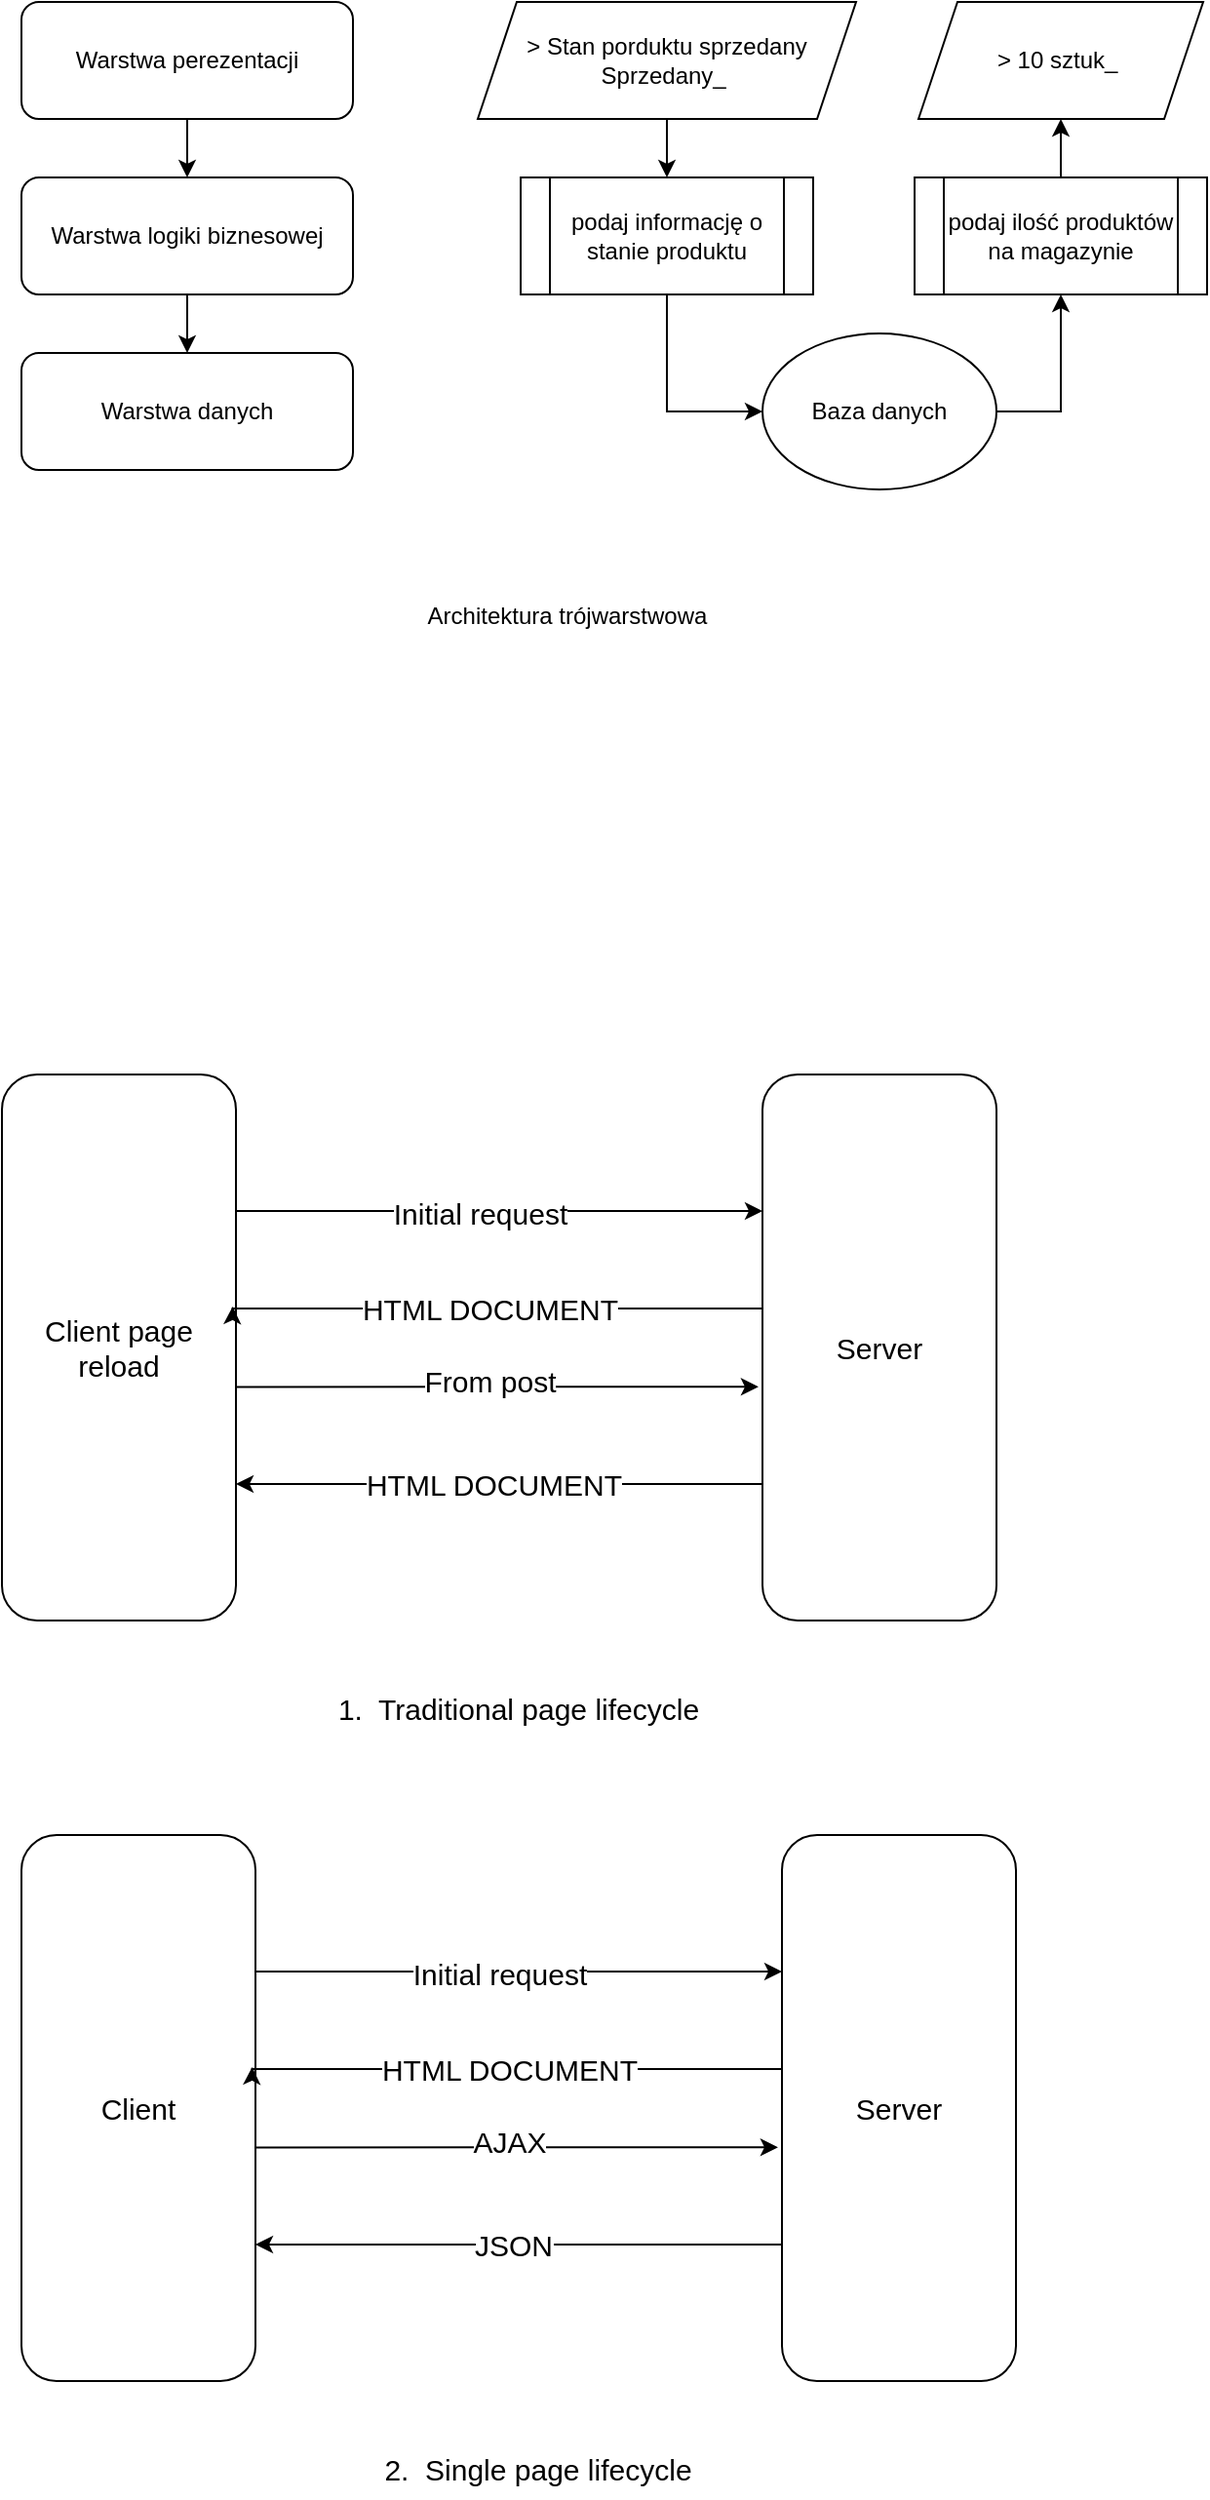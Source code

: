 <mxfile version="26.0.11">
  <diagram name="Strona-1" id="-jq5mkzBrGNb1YPOfLhV">
    <mxGraphModel dx="1440" dy="767" grid="1" gridSize="10" guides="1" tooltips="1" connect="1" arrows="1" fold="1" page="1" pageScale="1" pageWidth="827" pageHeight="1169" math="0" shadow="0">
      <root>
        <mxCell id="0" />
        <mxCell id="1" parent="0" />
        <mxCell id="qQ9OFW5MsJUulb6kBdxp-5" value="" style="edgeStyle=orthogonalEdgeStyle;rounded=0;orthogonalLoop=1;jettySize=auto;html=1;" edge="1" parent="1" source="qQ9OFW5MsJUulb6kBdxp-1" target="qQ9OFW5MsJUulb6kBdxp-3">
          <mxGeometry relative="1" as="geometry" />
        </mxCell>
        <mxCell id="qQ9OFW5MsJUulb6kBdxp-1" value="Warstwa perezentacji" style="rounded=1;whiteSpace=wrap;html=1;" vertex="1" parent="1">
          <mxGeometry x="130" y="150" width="170" height="60" as="geometry" />
        </mxCell>
        <mxCell id="qQ9OFW5MsJUulb6kBdxp-6" value="" style="edgeStyle=orthogonalEdgeStyle;rounded=0;orthogonalLoop=1;jettySize=auto;html=1;" edge="1" parent="1" source="qQ9OFW5MsJUulb6kBdxp-3" target="qQ9OFW5MsJUulb6kBdxp-4">
          <mxGeometry relative="1" as="geometry" />
        </mxCell>
        <mxCell id="qQ9OFW5MsJUulb6kBdxp-3" value="Warstwa logiki biznesowej" style="rounded=1;whiteSpace=wrap;html=1;" vertex="1" parent="1">
          <mxGeometry x="130" y="240" width="170" height="60" as="geometry" />
        </mxCell>
        <mxCell id="qQ9OFW5MsJUulb6kBdxp-4" value="Warstwa danych" style="rounded=1;whiteSpace=wrap;html=1;" vertex="1" parent="1">
          <mxGeometry x="130" y="330" width="170" height="60" as="geometry" />
        </mxCell>
        <mxCell id="qQ9OFW5MsJUulb6kBdxp-16" style="edgeStyle=orthogonalEdgeStyle;rounded=0;orthogonalLoop=1;jettySize=auto;html=1;" edge="1" parent="1" source="qQ9OFW5MsJUulb6kBdxp-7" target="qQ9OFW5MsJUulb6kBdxp-10">
          <mxGeometry relative="1" as="geometry" />
        </mxCell>
        <mxCell id="qQ9OFW5MsJUulb6kBdxp-7" value="&amp;gt; Stan porduktu sprzedany Sprzedany_&amp;nbsp;" style="shape=parallelogram;perimeter=parallelogramPerimeter;whiteSpace=wrap;html=1;fixedSize=1;" vertex="1" parent="1">
          <mxGeometry x="364" y="150" width="194" height="60" as="geometry" />
        </mxCell>
        <mxCell id="qQ9OFW5MsJUulb6kBdxp-9" value="&amp;gt; 10 sztuk_&amp;nbsp;" style="shape=parallelogram;perimeter=parallelogramPerimeter;whiteSpace=wrap;html=1;fixedSize=1;" vertex="1" parent="1">
          <mxGeometry x="590" y="150" width="146" height="60" as="geometry" />
        </mxCell>
        <mxCell id="qQ9OFW5MsJUulb6kBdxp-14" style="edgeStyle=orthogonalEdgeStyle;rounded=0;orthogonalLoop=1;jettySize=auto;html=1;entryX=0;entryY=0.5;entryDx=0;entryDy=0;" edge="1" parent="1" source="qQ9OFW5MsJUulb6kBdxp-10" target="qQ9OFW5MsJUulb6kBdxp-13">
          <mxGeometry relative="1" as="geometry" />
        </mxCell>
        <mxCell id="qQ9OFW5MsJUulb6kBdxp-10" value="podaj informację o stanie produktu" style="shape=process;whiteSpace=wrap;html=1;backgroundOutline=1;" vertex="1" parent="1">
          <mxGeometry x="386" y="240" width="150" height="60" as="geometry" />
        </mxCell>
        <mxCell id="qQ9OFW5MsJUulb6kBdxp-21" style="edgeStyle=orthogonalEdgeStyle;rounded=0;orthogonalLoop=1;jettySize=auto;html=1;entryX=0.5;entryY=1;entryDx=0;entryDy=0;" edge="1" parent="1" source="qQ9OFW5MsJUulb6kBdxp-12" target="qQ9OFW5MsJUulb6kBdxp-9">
          <mxGeometry relative="1" as="geometry" />
        </mxCell>
        <mxCell id="qQ9OFW5MsJUulb6kBdxp-12" value="podaj ilość produktów na magazynie" style="shape=process;whiteSpace=wrap;html=1;backgroundOutline=1;" vertex="1" parent="1">
          <mxGeometry x="588" y="240" width="150" height="60" as="geometry" />
        </mxCell>
        <mxCell id="qQ9OFW5MsJUulb6kBdxp-20" style="edgeStyle=orthogonalEdgeStyle;rounded=0;orthogonalLoop=1;jettySize=auto;html=1;entryX=0.5;entryY=1;entryDx=0;entryDy=0;" edge="1" parent="1" source="qQ9OFW5MsJUulb6kBdxp-13" target="qQ9OFW5MsJUulb6kBdxp-12">
          <mxGeometry relative="1" as="geometry">
            <Array as="points">
              <mxPoint x="663" y="360" />
            </Array>
          </mxGeometry>
        </mxCell>
        <mxCell id="qQ9OFW5MsJUulb6kBdxp-13" value="Baza danych" style="ellipse;whiteSpace=wrap;html=1;" vertex="1" parent="1">
          <mxGeometry x="510" y="320" width="120" height="80" as="geometry" />
        </mxCell>
        <mxCell id="qQ9OFW5MsJUulb6kBdxp-22" value="Architektura trójwarstwowa" style="text;html=1;align=center;verticalAlign=middle;whiteSpace=wrap;rounded=0;" vertex="1" parent="1">
          <mxGeometry x="330" y="450" width="160" height="30" as="geometry" />
        </mxCell>
        <mxCell id="qQ9OFW5MsJUulb6kBdxp-25" style="edgeStyle=orthogonalEdgeStyle;rounded=0;orthogonalLoop=1;jettySize=auto;html=1;exitX=1;exitY=0.25;exitDx=0;exitDy=0;entryX=0;entryY=0.25;entryDx=0;entryDy=0;" edge="1" parent="1" source="qQ9OFW5MsJUulb6kBdxp-23" target="qQ9OFW5MsJUulb6kBdxp-24">
          <mxGeometry relative="1" as="geometry" />
        </mxCell>
        <mxCell id="qQ9OFW5MsJUulb6kBdxp-30" value="Initial request" style="edgeLabel;html=1;align=center;verticalAlign=middle;resizable=0;points=[];fontSize=15;" vertex="1" connectable="0" parent="qQ9OFW5MsJUulb6kBdxp-25">
          <mxGeometry x="-0.074" y="-1" relative="1" as="geometry">
            <mxPoint as="offset" />
          </mxGeometry>
        </mxCell>
        <mxCell id="qQ9OFW5MsJUulb6kBdxp-27" style="edgeStyle=orthogonalEdgeStyle;rounded=0;orthogonalLoop=1;jettySize=auto;html=1;exitX=1;exitY=0.75;exitDx=0;exitDy=0;entryX=-0.017;entryY=0.572;entryDx=0;entryDy=0;entryPerimeter=0;" edge="1" parent="1" source="qQ9OFW5MsJUulb6kBdxp-23" target="qQ9OFW5MsJUulb6kBdxp-24">
          <mxGeometry relative="1" as="geometry">
            <Array as="points">
              <mxPoint x="240" y="860" />
            </Array>
          </mxGeometry>
        </mxCell>
        <mxCell id="qQ9OFW5MsJUulb6kBdxp-32" value="From post" style="edgeLabel;html=1;align=center;verticalAlign=middle;resizable=0;points=[];fontSize=15;" vertex="1" connectable="0" parent="qQ9OFW5MsJUulb6kBdxp-27">
          <mxGeometry x="0.078" y="3" relative="1" as="geometry">
            <mxPoint x="8" as="offset" />
          </mxGeometry>
        </mxCell>
        <mxCell id="qQ9OFW5MsJUulb6kBdxp-23" value="Client page reload" style="rounded=1;whiteSpace=wrap;html=1;fontSize=15;" vertex="1" parent="1">
          <mxGeometry x="120" y="700" width="120" height="280" as="geometry" />
        </mxCell>
        <mxCell id="qQ9OFW5MsJUulb6kBdxp-26" style="edgeStyle=orthogonalEdgeStyle;rounded=0;orthogonalLoop=1;jettySize=auto;html=1;exitX=0;exitY=0.5;exitDx=0;exitDy=0;entryX=0.986;entryY=0.425;entryDx=0;entryDy=0;entryPerimeter=0;" edge="1" parent="1" source="qQ9OFW5MsJUulb6kBdxp-24" target="qQ9OFW5MsJUulb6kBdxp-23">
          <mxGeometry relative="1" as="geometry">
            <Array as="points">
              <mxPoint x="450" y="820" />
              <mxPoint x="240" y="820" />
            </Array>
          </mxGeometry>
        </mxCell>
        <mxCell id="qQ9OFW5MsJUulb6kBdxp-31" value="HTML DOCUMENT" style="edgeLabel;html=1;align=center;verticalAlign=middle;resizable=0;points=[];fontSize=15;" vertex="1" connectable="0" parent="qQ9OFW5MsJUulb6kBdxp-26">
          <mxGeometry x="0.175" y="-4" relative="1" as="geometry">
            <mxPoint x="12" y="4" as="offset" />
          </mxGeometry>
        </mxCell>
        <mxCell id="qQ9OFW5MsJUulb6kBdxp-24" value="Server" style="rounded=1;whiteSpace=wrap;html=1;fontSize=15;" vertex="1" parent="1">
          <mxGeometry x="510" y="700" width="120" height="280" as="geometry" />
        </mxCell>
        <mxCell id="qQ9OFW5MsJUulb6kBdxp-28" style="edgeStyle=orthogonalEdgeStyle;rounded=0;orthogonalLoop=1;jettySize=auto;html=1;entryX=1;entryY=0.75;entryDx=0;entryDy=0;exitX=0;exitY=0.75;exitDx=0;exitDy=0;" edge="1" parent="1" source="qQ9OFW5MsJUulb6kBdxp-24" target="qQ9OFW5MsJUulb6kBdxp-23">
          <mxGeometry relative="1" as="geometry">
            <mxPoint x="450" y="957" as="sourcePoint" />
            <Array as="points" />
          </mxGeometry>
        </mxCell>
        <mxCell id="qQ9OFW5MsJUulb6kBdxp-33" value="&lt;span style=&quot;font-size: 15px;&quot;&gt;HTML DOCUMENT&lt;/span&gt;" style="edgeLabel;html=1;align=center;verticalAlign=middle;resizable=0;points=[];" vertex="1" connectable="0" parent="qQ9OFW5MsJUulb6kBdxp-28">
          <mxGeometry x="0.021" y="-4" relative="1" as="geometry">
            <mxPoint y="4" as="offset" />
          </mxGeometry>
        </mxCell>
        <mxCell id="qQ9OFW5MsJUulb6kBdxp-29" value="" style="shape=image;html=1;verticalAlign=top;verticalLabelPosition=bottom;labelBackgroundColor=#ffffff;imageAspect=0;aspect=fixed;image=https://cdn1.iconfinder.com/data/icons/ionicons-sharp-vol-2/512/reload-sharp-128.png" vertex="1" parent="1">
          <mxGeometry x="146.5" y="870" width="67" height="67" as="geometry" />
        </mxCell>
        <mxCell id="qQ9OFW5MsJUulb6kBdxp-34" value="&lt;font style=&quot;font-size: 15px;&quot;&gt;1.&amp;nbsp; Traditional page lifecycle&lt;/font&gt;" style="text;html=1;align=center;verticalAlign=middle;whiteSpace=wrap;rounded=0;" vertex="1" parent="1">
          <mxGeometry x="280" y="1010" width="210" height="30" as="geometry" />
        </mxCell>
        <mxCell id="qQ9OFW5MsJUulb6kBdxp-35" style="edgeStyle=orthogonalEdgeStyle;rounded=0;orthogonalLoop=1;jettySize=auto;html=1;exitX=1;exitY=0.25;exitDx=0;exitDy=0;entryX=0;entryY=0.25;entryDx=0;entryDy=0;" edge="1" parent="1" source="qQ9OFW5MsJUulb6kBdxp-39" target="qQ9OFW5MsJUulb6kBdxp-42">
          <mxGeometry relative="1" as="geometry" />
        </mxCell>
        <mxCell id="qQ9OFW5MsJUulb6kBdxp-36" value="Initial request" style="edgeLabel;html=1;align=center;verticalAlign=middle;resizable=0;points=[];fontSize=15;" vertex="1" connectable="0" parent="qQ9OFW5MsJUulb6kBdxp-35">
          <mxGeometry x="-0.074" y="-1" relative="1" as="geometry">
            <mxPoint as="offset" />
          </mxGeometry>
        </mxCell>
        <mxCell id="qQ9OFW5MsJUulb6kBdxp-37" style="edgeStyle=orthogonalEdgeStyle;rounded=0;orthogonalLoop=1;jettySize=auto;html=1;exitX=1;exitY=0.75;exitDx=0;exitDy=0;entryX=-0.017;entryY=0.572;entryDx=0;entryDy=0;entryPerimeter=0;" edge="1" parent="1" source="qQ9OFW5MsJUulb6kBdxp-39" target="qQ9OFW5MsJUulb6kBdxp-42">
          <mxGeometry relative="1" as="geometry">
            <Array as="points">
              <mxPoint x="250" y="1250" />
            </Array>
          </mxGeometry>
        </mxCell>
        <mxCell id="qQ9OFW5MsJUulb6kBdxp-38" value="AJAX" style="edgeLabel;html=1;align=center;verticalAlign=middle;resizable=0;points=[];fontSize=15;" vertex="1" connectable="0" parent="qQ9OFW5MsJUulb6kBdxp-37">
          <mxGeometry x="0.078" y="3" relative="1" as="geometry">
            <mxPoint x="8" as="offset" />
          </mxGeometry>
        </mxCell>
        <mxCell id="qQ9OFW5MsJUulb6kBdxp-39" value="Client" style="rounded=1;whiteSpace=wrap;html=1;fontSize=15;" vertex="1" parent="1">
          <mxGeometry x="130" y="1090" width="120" height="280" as="geometry" />
        </mxCell>
        <mxCell id="qQ9OFW5MsJUulb6kBdxp-40" style="edgeStyle=orthogonalEdgeStyle;rounded=0;orthogonalLoop=1;jettySize=auto;html=1;exitX=0;exitY=0.5;exitDx=0;exitDy=0;entryX=0.986;entryY=0.425;entryDx=0;entryDy=0;entryPerimeter=0;" edge="1" parent="1" source="qQ9OFW5MsJUulb6kBdxp-42" target="qQ9OFW5MsJUulb6kBdxp-39">
          <mxGeometry relative="1" as="geometry">
            <Array as="points">
              <mxPoint x="460" y="1210" />
              <mxPoint x="250" y="1210" />
            </Array>
          </mxGeometry>
        </mxCell>
        <mxCell id="qQ9OFW5MsJUulb6kBdxp-41" value="HTML DOCUMENT" style="edgeLabel;html=1;align=center;verticalAlign=middle;resizable=0;points=[];fontSize=15;" vertex="1" connectable="0" parent="qQ9OFW5MsJUulb6kBdxp-40">
          <mxGeometry x="0.175" y="-4" relative="1" as="geometry">
            <mxPoint x="12" y="4" as="offset" />
          </mxGeometry>
        </mxCell>
        <mxCell id="qQ9OFW5MsJUulb6kBdxp-42" value="Server" style="rounded=1;whiteSpace=wrap;html=1;fontSize=15;" vertex="1" parent="1">
          <mxGeometry x="520" y="1090" width="120" height="280" as="geometry" />
        </mxCell>
        <mxCell id="qQ9OFW5MsJUulb6kBdxp-43" style="edgeStyle=orthogonalEdgeStyle;rounded=0;orthogonalLoop=1;jettySize=auto;html=1;entryX=1;entryY=0.75;entryDx=0;entryDy=0;exitX=0;exitY=0.75;exitDx=0;exitDy=0;" edge="1" parent="1" source="qQ9OFW5MsJUulb6kBdxp-42" target="qQ9OFW5MsJUulb6kBdxp-39">
          <mxGeometry relative="1" as="geometry">
            <mxPoint x="460" y="1347" as="sourcePoint" />
            <Array as="points" />
          </mxGeometry>
        </mxCell>
        <mxCell id="qQ9OFW5MsJUulb6kBdxp-44" value="&lt;span style=&quot;font-size: 15px;&quot;&gt;JSON&lt;/span&gt;" style="edgeLabel;html=1;align=center;verticalAlign=middle;resizable=0;points=[];" vertex="1" connectable="0" parent="qQ9OFW5MsJUulb6kBdxp-43">
          <mxGeometry x="0.021" y="-4" relative="1" as="geometry">
            <mxPoint y="4" as="offset" />
          </mxGeometry>
        </mxCell>
        <mxCell id="qQ9OFW5MsJUulb6kBdxp-46" value="&lt;font style=&quot;font-size: 15px;&quot;&gt;2.&amp;nbsp; Single page lifecycle&lt;/font&gt;" style="text;html=1;align=center;verticalAlign=middle;whiteSpace=wrap;rounded=0;" vertex="1" parent="1">
          <mxGeometry x="290" y="1400" width="210" height="30" as="geometry" />
        </mxCell>
      </root>
    </mxGraphModel>
  </diagram>
</mxfile>
